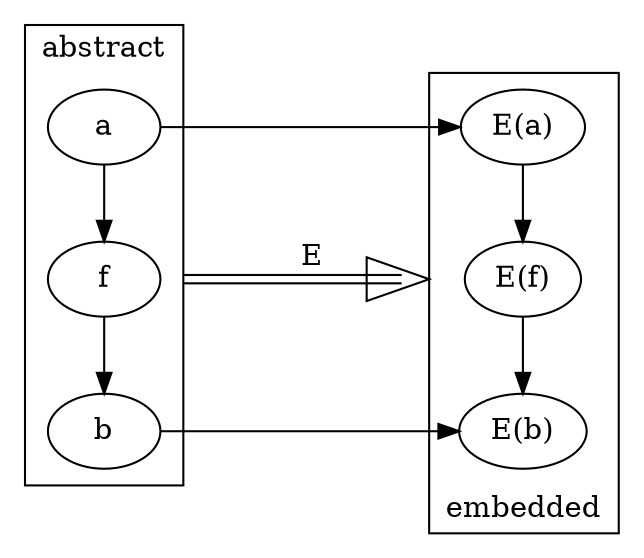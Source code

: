 digraph G {
    graph [rankdir=TB, compound=true, nodesep=1];

    subgraph cluster_0 {
        label = "abstract";

        "a";
        "f";
        "b";

        "a" -> "f" -> "b";
    }


    subgraph cluster_1 {
        label = "embedded";
        labelloc = "b";

        "E(a)";
        "E(f)";
        "E(b)";

        "E(a)" -> "E(f)" -> "E(b)";
    }

    a -> "E(a)" [constraint=false];
    b -> "E(b)" [constraint=false];

    f -> "E(f)" [
        constraint=false,
        ltail=cluster_0,
        lhead=cluster_1,
        label="E",
        color = "black:invis:black",
        arrowsize=3,
        arrowhead=empty,
    ]
}